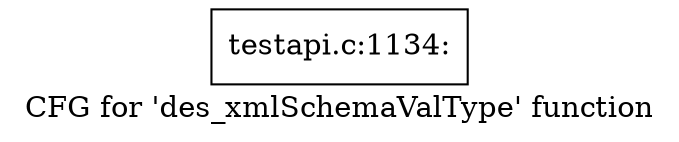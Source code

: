 digraph "CFG for 'des_xmlSchemaValType' function" {
	label="CFG for 'des_xmlSchemaValType' function";

	Node0x4a55380 [shape=record,label="{testapi.c:1134:}"];
}
